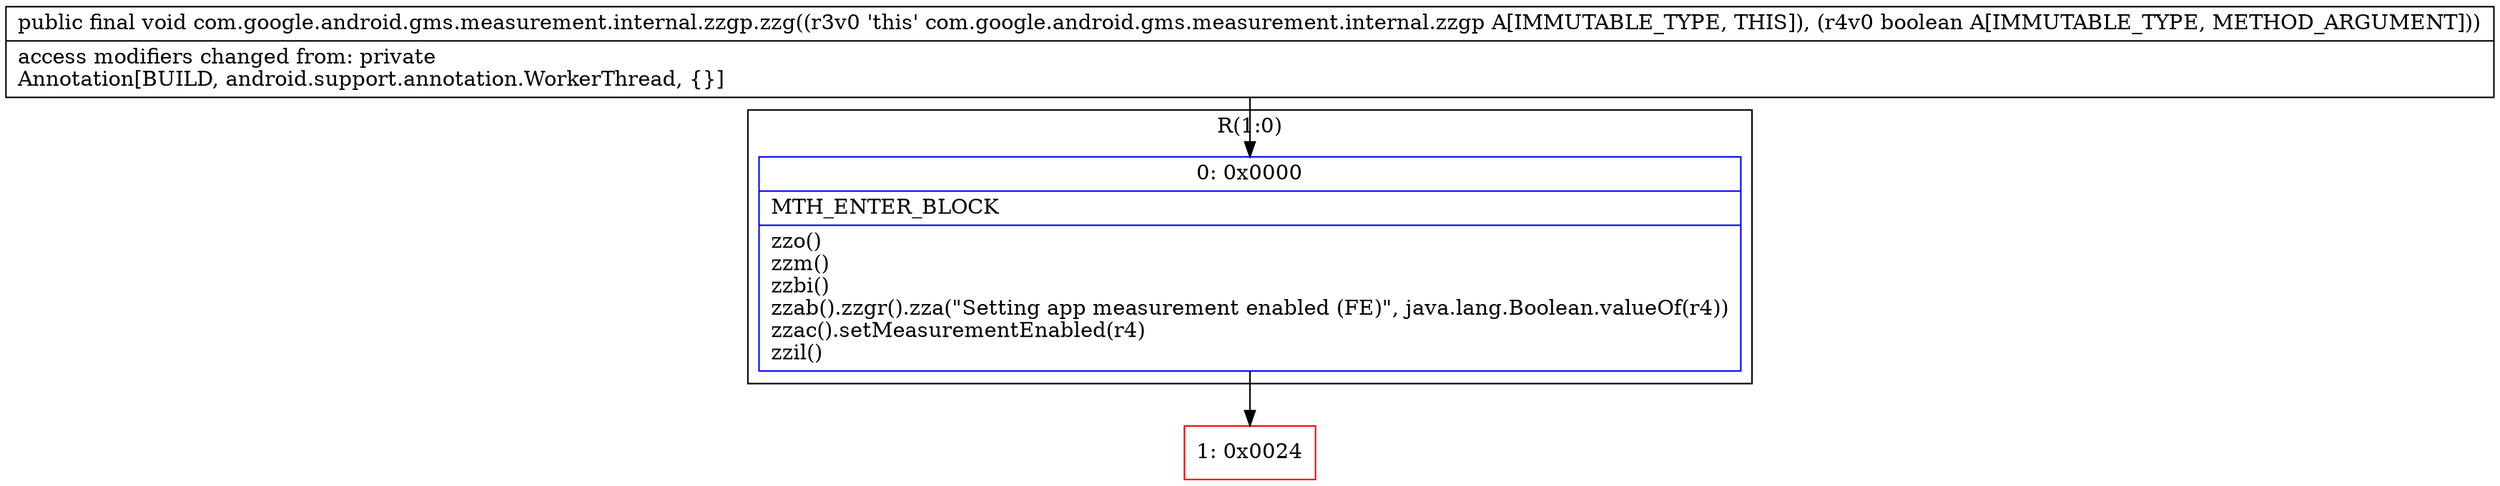 digraph "CFG forcom.google.android.gms.measurement.internal.zzgp.zzg(Z)V" {
subgraph cluster_Region_469729798 {
label = "R(1:0)";
node [shape=record,color=blue];
Node_0 [shape=record,label="{0\:\ 0x0000|MTH_ENTER_BLOCK\l|zzo()\lzzm()\lzzbi()\lzzab().zzgr().zza(\"Setting app measurement enabled (FE)\", java.lang.Boolean.valueOf(r4))\lzzac().setMeasurementEnabled(r4)\lzzil()\l}"];
}
Node_1 [shape=record,color=red,label="{1\:\ 0x0024}"];
MethodNode[shape=record,label="{public final void com.google.android.gms.measurement.internal.zzgp.zzg((r3v0 'this' com.google.android.gms.measurement.internal.zzgp A[IMMUTABLE_TYPE, THIS]), (r4v0 boolean A[IMMUTABLE_TYPE, METHOD_ARGUMENT]))  | access modifiers changed from: private\lAnnotation[BUILD, android.support.annotation.WorkerThread, \{\}]\l}"];
MethodNode -> Node_0;
Node_0 -> Node_1;
}

